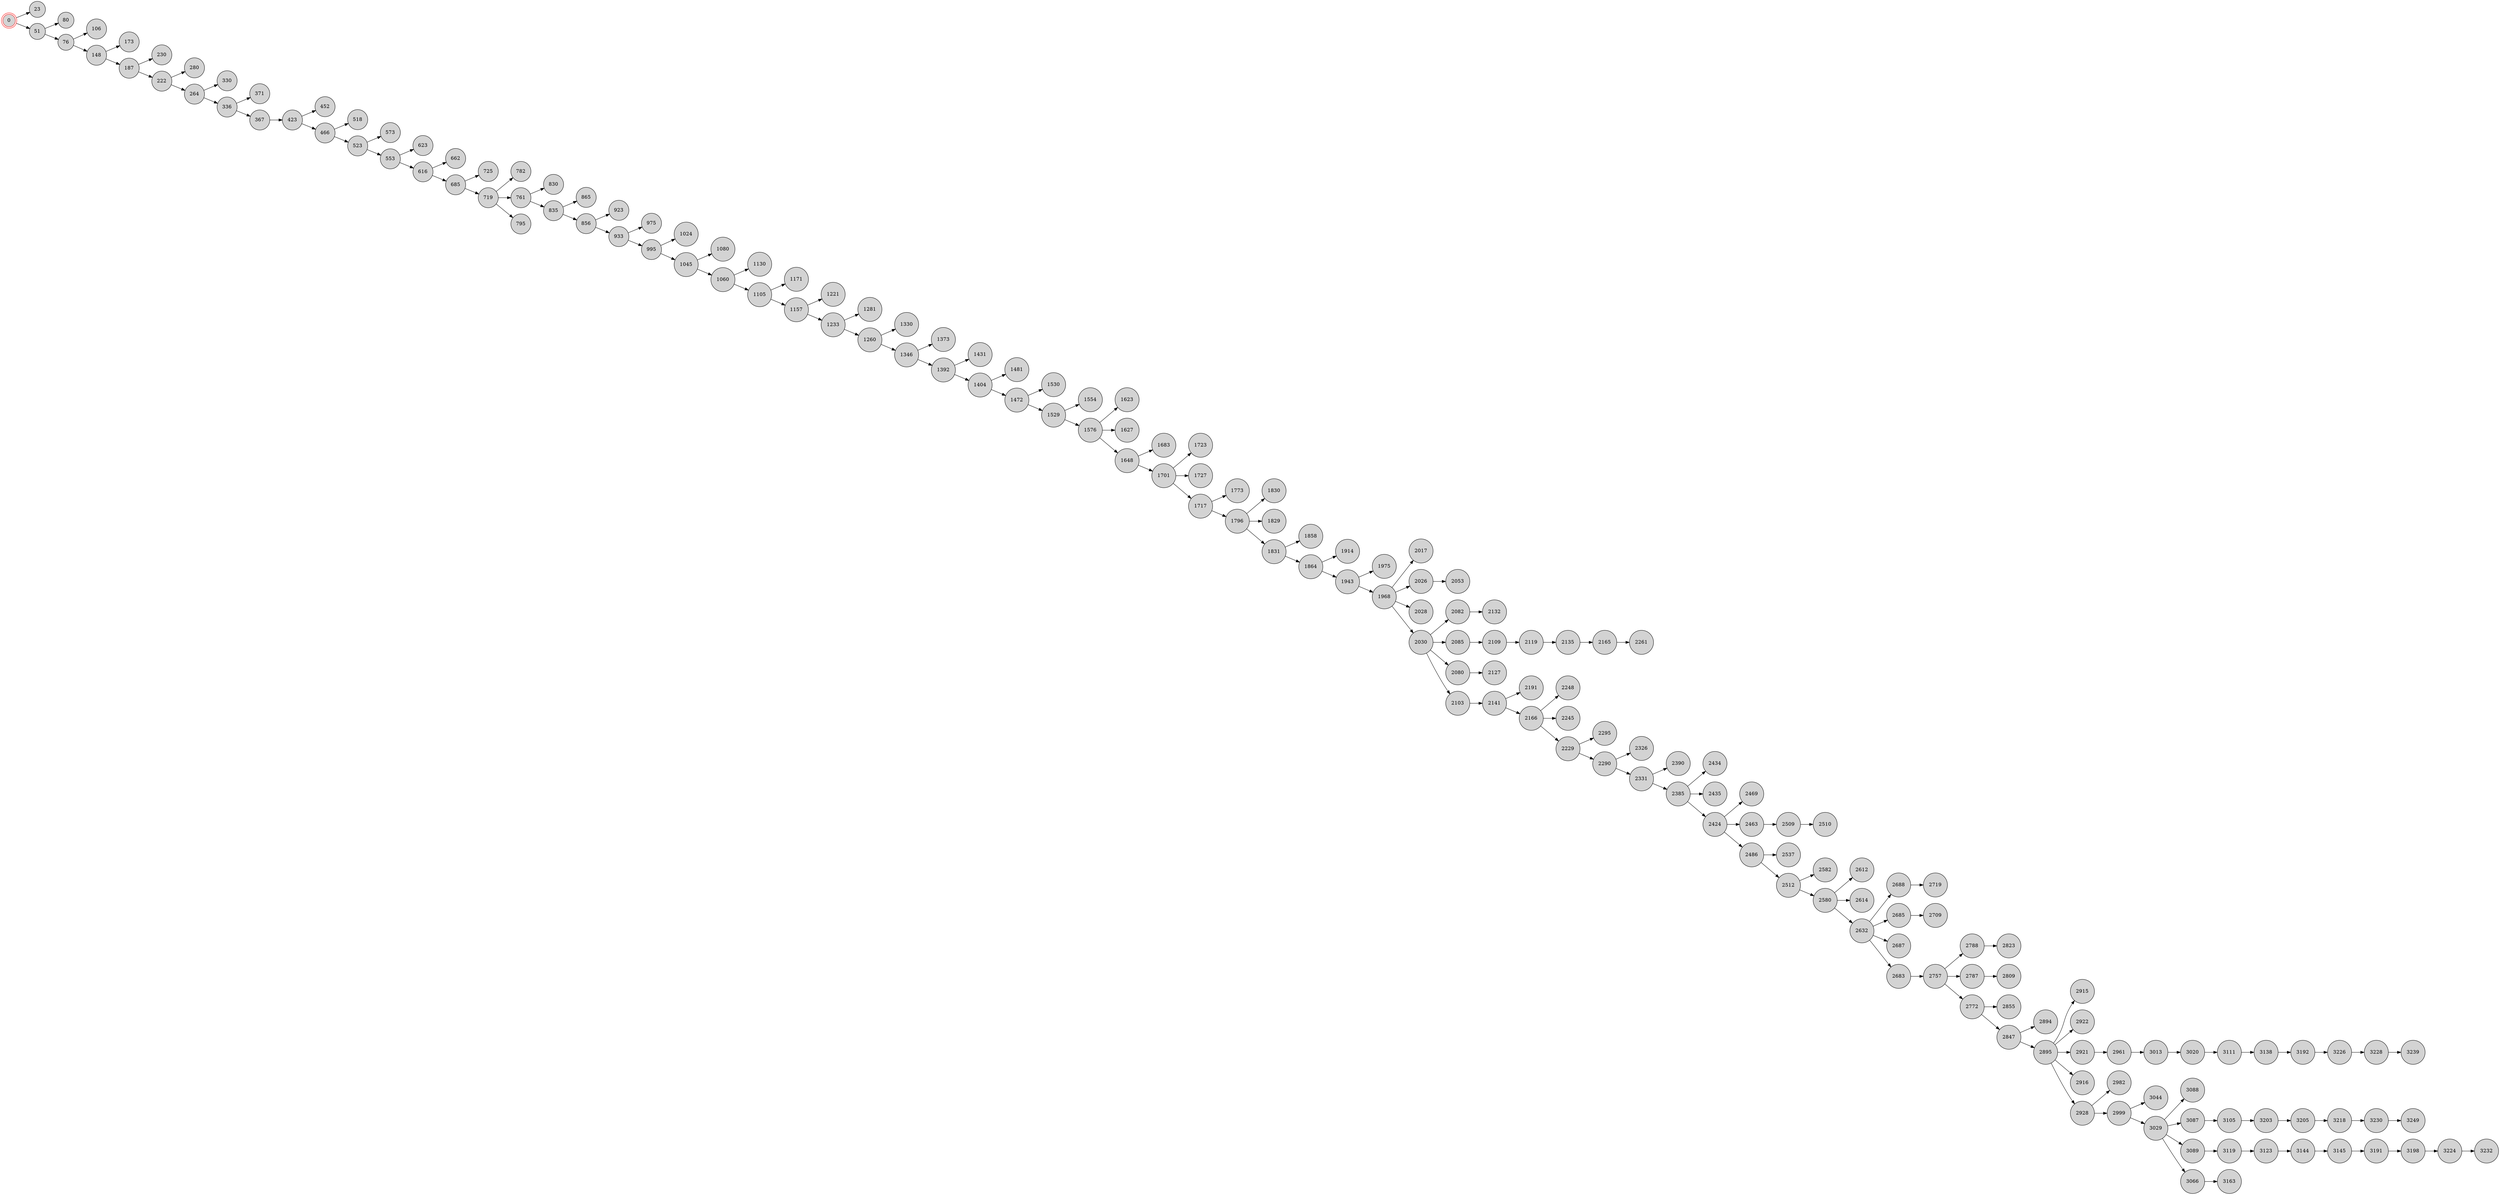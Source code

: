 digraph BlockchainTree {
    rankdir=LR;
    node [shape=circle, style=filled, fillcolor=lightgray];

    0 [shape=doublecircle, color=red];
    0 -> 23;
    0 -> 51;
    51 -> 80;
    51 -> 76;
    76 -> 106;
    76 -> 148;
    148 -> 173;
    148 -> 187;
    187 -> 230;
    187 -> 222;
    222 -> 280;
    222 -> 264;
    264 -> 330;
    264 -> 336;
    336 -> 371;
    336 -> 367;
    367 -> 423;
    423 -> 452;
    423 -> 466;
    466 -> 518;
    466 -> 523;
    523 -> 573;
    523 -> 553;
    553 -> 623;
    553 -> 616;
    616 -> 662;
    616 -> 685;
    685 -> 725;
    685 -> 719;
    719 -> 782;
    719 -> 761;
    761 -> 830;
    719 -> 795;
    761 -> 835;
    835 -> 865;
    835 -> 856;
    856 -> 923;
    856 -> 933;
    933 -> 975;
    933 -> 995;
    995 -> 1024;
    995 -> 1045;
    1045 -> 1080;
    1045 -> 1060;
    1060 -> 1130;
    1060 -> 1105;
    1105 -> 1171;
    1105 -> 1157;
    1157 -> 1221;
    1157 -> 1233;
    1233 -> 1281;
    1233 -> 1260;
    1260 -> 1330;
    1260 -> 1346;
    1346 -> 1373;
    1346 -> 1392;
    1392 -> 1431;
    1392 -> 1404;
    1404 -> 1481;
    1404 -> 1472;
    1472 -> 1530;
    1472 -> 1529;
    1529 -> 1554;
    1529 -> 1576;
    1576 -> 1623;
    1576 -> 1627;
    1576 -> 1648;
    1648 -> 1683;
    1648 -> 1701;
    1701 -> 1723;
    1701 -> 1727;
    1701 -> 1717;
    1717 -> 1773;
    1717 -> 1796;
    1796 -> 1830;
    1796 -> 1829;
    1796 -> 1831;
    1831 -> 1858;
    1831 -> 1864;
    1864 -> 1914;
    1864 -> 1943;
    1943 -> 1975;
    1943 -> 1968;
    1968 -> 2017;
    1968 -> 2026;
    1968 -> 2028;
    1968 -> 2030;
    2030 -> 2082;
    2026 -> 2053;
    2030 -> 2085;
    2085 -> 2109;
    2030 -> 2080;
    2080 -> 2127;
    2082 -> 2132;
    2109 -> 2119;
    2030 -> 2103;
    2119 -> 2135;
    2103 -> 2141;
    2141 -> 2191;
    2141 -> 2166;
    2166 -> 2248;
    2135 -> 2165;
    2166 -> 2245;
    2165 -> 2261;
    2166 -> 2229;
    2229 -> 2295;
    2229 -> 2290;
    2290 -> 2326;
    2290 -> 2331;
    2331 -> 2390;
    2331 -> 2385;
    2385 -> 2434;
    2385 -> 2435;
    2385 -> 2424;
    2424 -> 2469;
    2424 -> 2463;
    2463 -> 2509;
    2424 -> 2486;
    2486 -> 2537;
    2486 -> 2512;
    2512 -> 2582;
    2509 -> 2510;
    2512 -> 2580;
    2580 -> 2612;
    2580 -> 2614;
    2580 -> 2632;
    2632 -> 2688;
    2632 -> 2685;
    2632 -> 2687;
    2688 -> 2719;
    2632 -> 2683;
    2685 -> 2709;
    2683 -> 2757;
    2757 -> 2788;
    2757 -> 2787;
    2788 -> 2823;
    2787 -> 2809;
    2757 -> 2772;
    2772 -> 2855;
    2772 -> 2847;
    2847 -> 2894;
    2847 -> 2895;
    2895 -> 2915;
    2895 -> 2922;
    2895 -> 2921;
    2895 -> 2916;
    2895 -> 2928;
    2928 -> 2982;
    2921 -> 2961;
    2961 -> 3013;
    2928 -> 2999;
    2999 -> 3044;
    2999 -> 3029;
    3029 -> 3088;
    3029 -> 3087;
    3013 -> 3020;
    3029 -> 3089;
    3089 -> 3119;
    3020 -> 3111;
    3119 -> 3123;
    3123 -> 3144;
    3029 -> 3066;
    3066 -> 3163;
    3144 -> 3145;
    3111 -> 3138;
    3145 -> 3191;
    3087 -> 3105;
    3105 -> 3203;
    3203 -> 3205;
    3191 -> 3198;
    3138 -> 3192;
    3192 -> 3226;
    3205 -> 3218;
    3198 -> 3224;
    3226 -> 3228;
    3218 -> 3230;
    3224 -> 3232;
    3228 -> 3239;
    3230 -> 3249;
}
